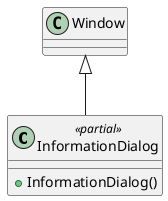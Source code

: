 @startuml
class InformationDialog <<partial>> {
    + InformationDialog()
}
Window <|-- InformationDialog
@enduml

